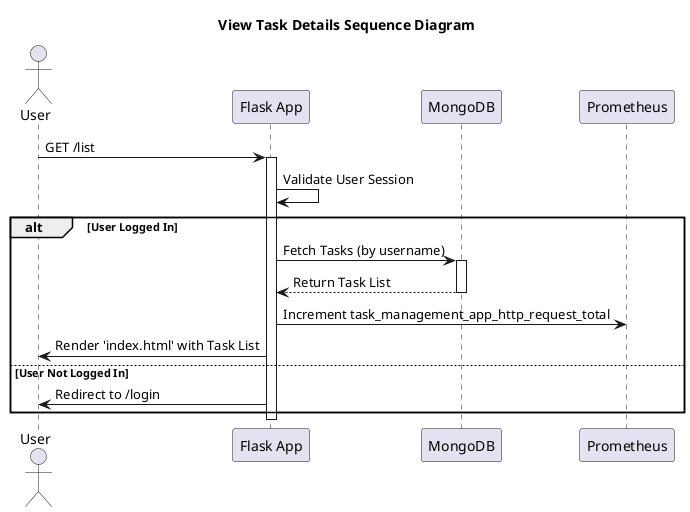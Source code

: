@startuml
title View Task Details Sequence Diagram

actor User
participant "Flask App" as Flask
participant "MongoDB" as Database
participant "Prometheus" as Monitor

User -> Flask: GET /list
activate Flask

Flask -> Flask: Validate User Session
alt User Logged In
    Flask -> Database: Fetch Tasks (by username)
    activate Database
    Database --> Flask: Return Task List
    deactivate Database
    Flask -> Monitor: Increment task_management_app_http_request_total

    Flask -> User: Render 'index.html' with Task List
else User Not Logged In
    Flask -> User: Redirect to /login
end
deactivate Flask

@enduml